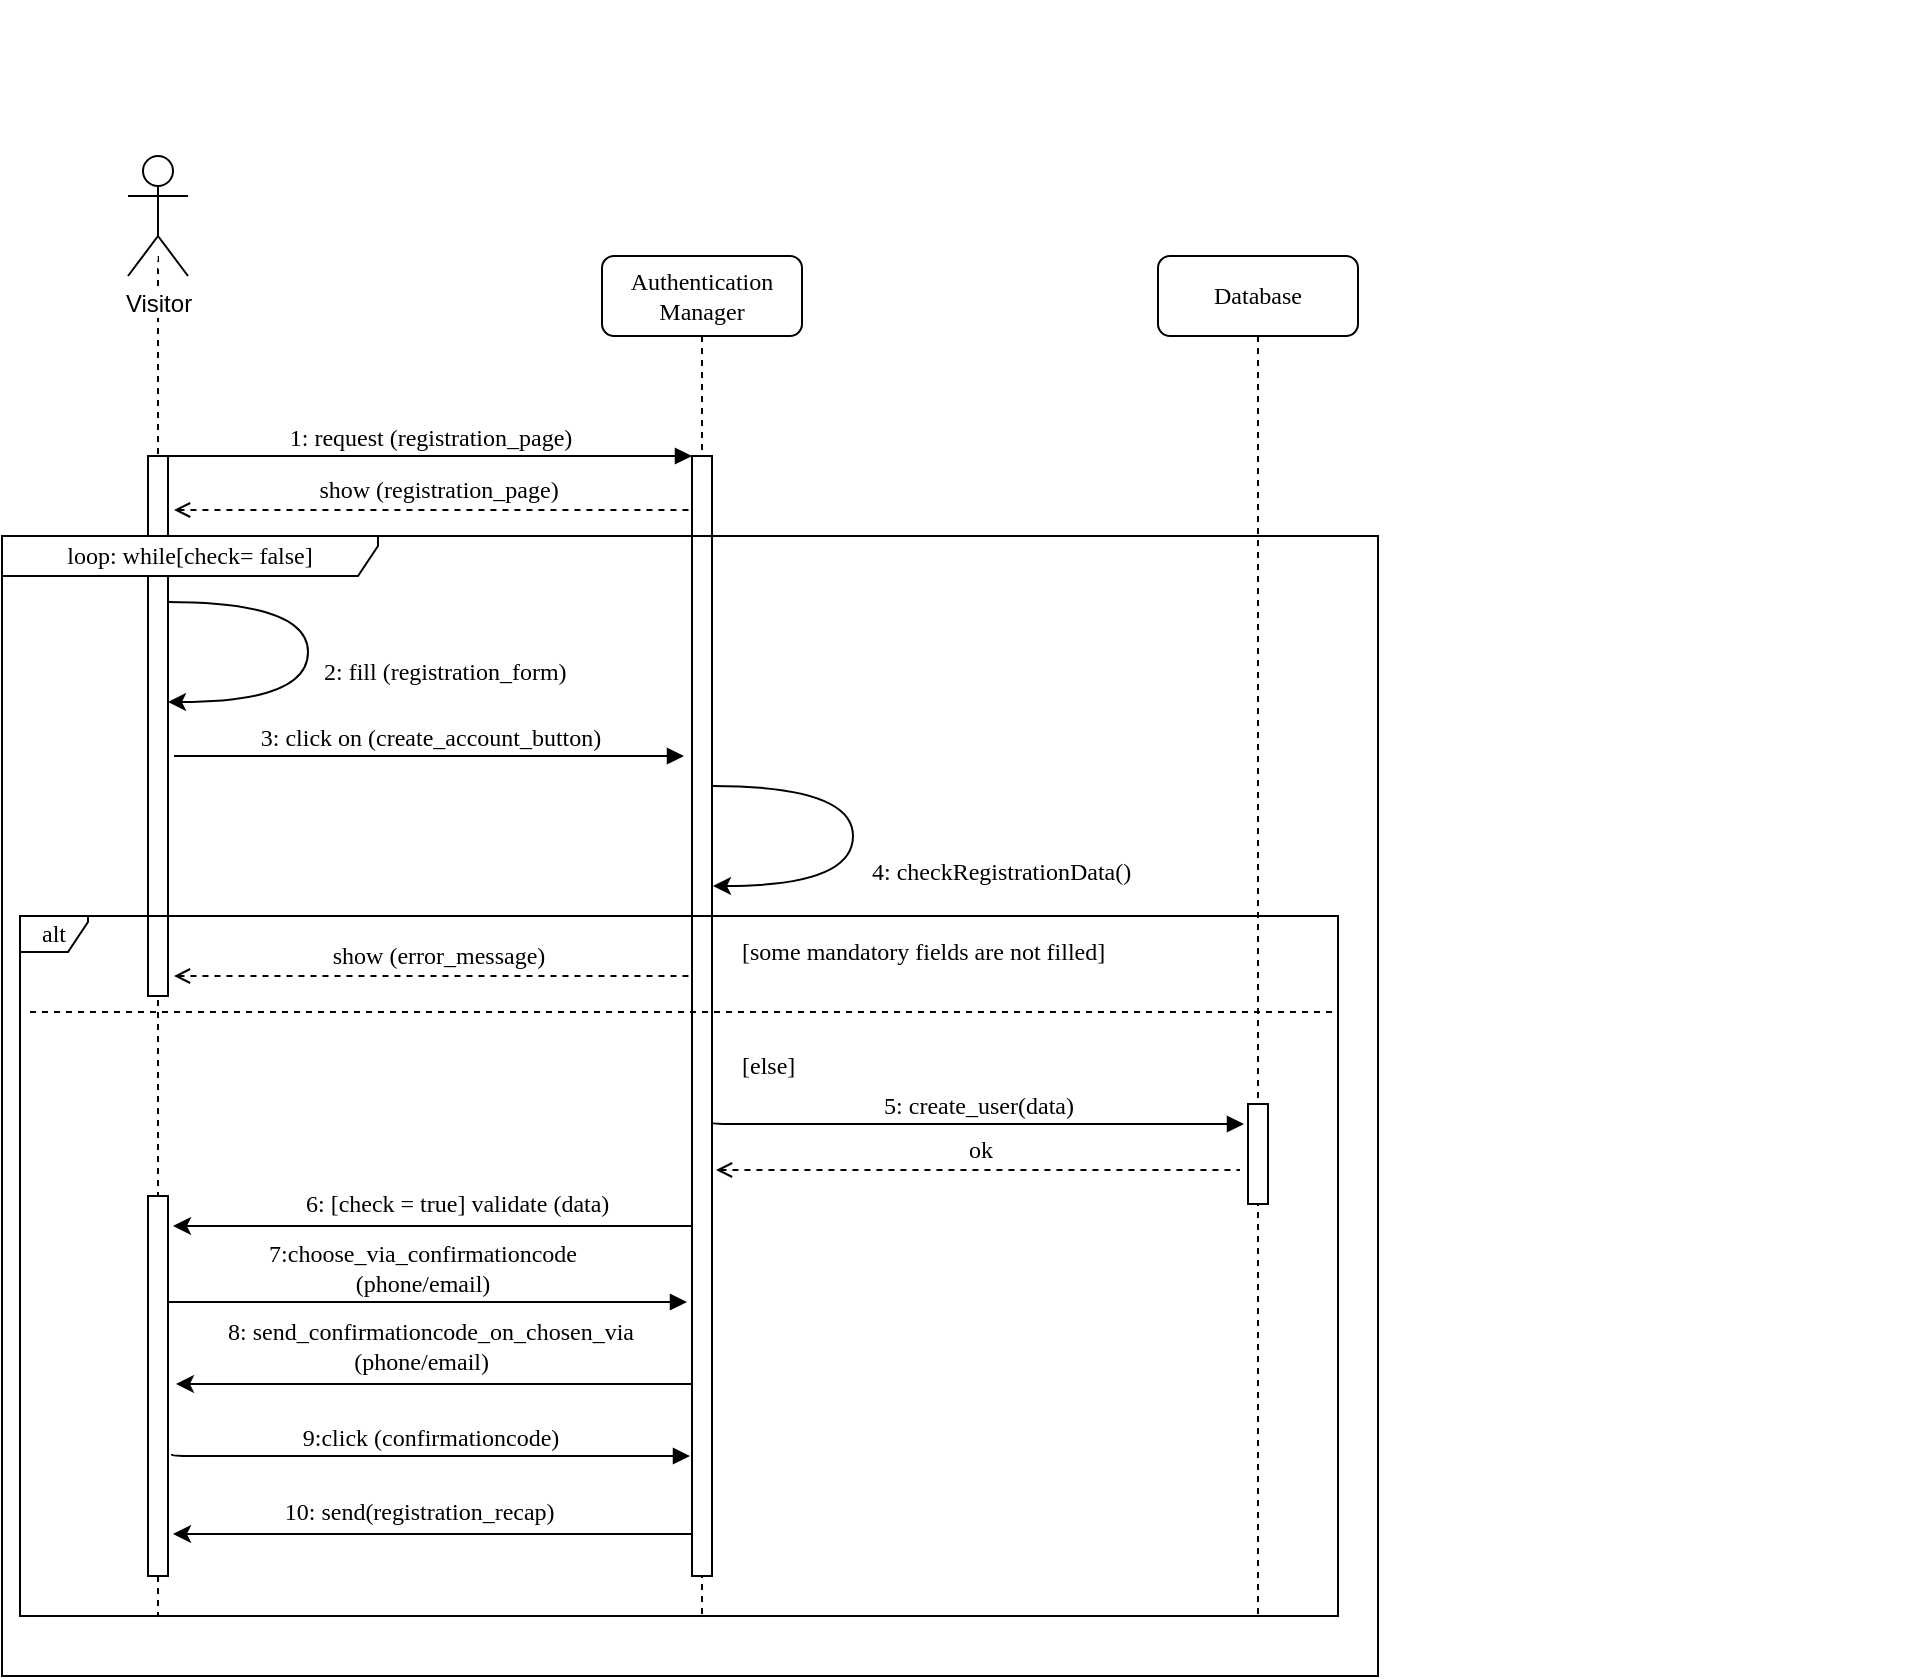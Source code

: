 <mxfile type="device" version="12.1.4" pages="1"><diagram id="13e1069c-82ec-6db2-03f1-153e76fe0fe0" name="Page-1"><mxGraphModel shadow="0" math="0" background="#ffffff" pageHeight="850" pageWidth="1100" pageScale="1" page="1" fold="1" arrows="1" connect="1" tooltips="1" guides="1" gridSize="10" dy="1371" dx="1024" grid="1"><root><mxCell id="0"/><mxCell id="1" parent="0"/><mxCell id="45o1ah1FTxN9ZP7xYf2N-38" value="" parent="1" style="endArrow=classic;html=1;fontFamily=Verdana;fontColor=#FFFFFF;" edge="1"><mxGeometry as="geometry" height="50" width="50" relative="1"><mxPoint as="sourcePoint" y="719" x="420.5"/><mxPoint as="targetPoint" y="719" x="157.5"/></mxGeometry></mxCell><mxCell id="45o1ah1FTxN9ZP7xYf2N-39" value="&lt;font color=&quot;#000000&quot;&gt;10: send(registration_recap)&lt;/font&gt;xt" parent="45o1ah1FTxN9ZP7xYf2N-38" style="text;html=1;resizable=0;points=[];align=center;verticalAlign=middle;labelBackgroundColor=none;fontFamily=Verdana;fontColor=#FFFFFF;" vertex="1" connectable="0"><mxGeometry as="geometry" relative="1" y="-3" x="-0.223"><mxPoint as="offset" y="-8" x="-34"/></mxGeometry></mxCell><mxCell id="45o1ah1FTxN9ZP7xYf2N-56" value="" parent="1" style="endArrow=none;dashed=1;html=1;fontColor=#FFFFFF;startArrow=open;startFill=0;" edge="1"><mxGeometry as="geometry" height="50" width="50" relative="1"><mxPoint as="sourcePoint" y="440" x="158"/><mxPoint as="targetPoint" y="440" x="420"/><Array as="points"><mxPoint y="440" x="328"/></Array></mxGeometry></mxCell><mxCell id="45o1ah1FTxN9ZP7xYf2N-57" value="&lt;font color=&quot;#000000&quot;&gt;show (error_message)&lt;/font&gt;" parent="45o1ah1FTxN9ZP7xYf2N-56" style="text;html=1;resizable=0;points=[];align=center;verticalAlign=middle;labelBackgroundColor=#ffffff;fontColor=#FFFFFF;fontFamily=Verdana;" vertex="1" connectable="0"><mxGeometry as="geometry" relative="1" y="58" x="0.45"><mxPoint as="offset" y="48" x="-58"/></mxGeometry></mxCell><mxCell id="45o1ah1FTxN9ZP7xYf2N-29" value="" parent="1" style="endArrow=classic;html=1;fontFamily=Verdana;fontColor=#FFFFFF;" edge="1"><mxGeometry as="geometry" height="50" width="50" relative="1"><mxPoint as="sourcePoint" y="644" x="422"/><mxPoint as="targetPoint" y="644" x="159"/></mxGeometry></mxCell><mxCell id="45o1ah1FTxN9ZP7xYf2N-30" value="&lt;font color=&quot;#000000&quot;&gt;8: send_confirmationcode_on_chosen_via&lt;br&gt;(phone/email)&lt;/font&gt;xt" parent="45o1ah1FTxN9ZP7xYf2N-29" style="text;html=1;resizable=0;points=[];align=center;verticalAlign=middle;labelBackgroundColor=none;fontFamily=Verdana;fontColor=#FFFFFF;" vertex="1" connectable="0"><mxGeometry as="geometry" relative="1" y="-3" x="-0.223"><mxPoint as="offset" y="-16" x="-34"/></mxGeometry></mxCell><mxCell id="45o1ah1FTxN9ZP7xYf2N-28" value="7:choose_via_confirmationcode&lt;br&gt;(phone/email)" parent="1" style="html=1;verticalAlign=bottom;endArrow=block;labelBackgroundColor=none;fontFamily=Verdana;fontSize=12;edgeStyle=elbowEdgeStyle;elbow=vertical;" edge="1"><mxGeometry as="geometry" relative="1"><mxPoint as="sourcePoint" y="603" x="148"/><mxPoint as="targetPoint" y="603" x="414.5"/><mxPoint as="offset"/></mxGeometry></mxCell><mxCell id="45o1ah1FTxN9ZP7xYf2N-25" value="" parent="1" style="endArrow=classic;html=1;fontFamily=Verdana;fontColor=#FFFFFF;" edge="1"><mxGeometry as="geometry" height="50" width="50" relative="1"><mxPoint as="sourcePoint" y="565" x="421"/><mxPoint as="targetPoint" y="565" x="157.5"/></mxGeometry></mxCell><mxCell id="45o1ah1FTxN9ZP7xYf2N-26" value="&lt;font color=&quot;#000000&quot;&gt;6: [check = true] validate (data)&lt;/font&gt;xt" parent="45o1ah1FTxN9ZP7xYf2N-25" style="text;html=1;resizable=0;points=[];align=center;verticalAlign=middle;labelBackgroundColor=none;fontFamily=Verdana;fontColor=#FFFFFF;" vertex="1" connectable="0"><mxGeometry as="geometry" relative="1" y="-3" x="-0.223"><mxPoint as="offset" y="-8" x="-15"/></mxGeometry></mxCell><mxCell id="45o1ah1FTxN9ZP7xYf2N-11" value="" parent="1" style="endArrow=none;dashed=1;html=1;fontColor=#FFFFFF;startArrow=open;startFill=0;" edge="1"><mxGeometry as="geometry" height="50" width="50" relative="1"><mxPoint as="sourcePoint" y="207" x="158"/><mxPoint as="targetPoint" y="207" x="420"/><Array as="points"><mxPoint y="207" x="328"/></Array></mxGeometry></mxCell><mxCell id="45o1ah1FTxN9ZP7xYf2N-12" value="&lt;font color=&quot;#000000&quot;&gt;show (registration_page)&lt;/font&gt;" parent="45o1ah1FTxN9ZP7xYf2N-11" style="text;html=1;resizable=0;points=[];align=center;verticalAlign=middle;labelBackgroundColor=#ffffff;fontColor=#FFFFFF;fontFamily=Verdana;" vertex="1" connectable="0"><mxGeometry as="geometry" relative="1" y="58" x="0.45"><mxPoint as="offset" y="48" x="-58"/></mxGeometry></mxCell><mxCell id="7baba1c4bc27f4b0-2" value="Authentication Manager" parent="1" style="shape=umlLifeline;perimeter=lifelinePerimeter;whiteSpace=wrap;html=1;container=1;collapsible=0;recursiveResize=0;outlineConnect=0;rounded=1;shadow=0;comic=0;labelBackgroundColor=none;strokeColor=#000000;strokeWidth=1;fillColor=#FFFFFF;fontFamily=Verdana;fontSize=12;fontColor=#000000;align=center;" vertex="1"><mxGeometry as="geometry" height="680" width="100" y="80" x="372"/></mxCell><mxCell id="7baba1c4bc27f4b0-3" value="Database" parent="1" style="shape=umlLifeline;perimeter=lifelinePerimeter;whiteSpace=wrap;html=1;container=1;collapsible=0;recursiveResize=0;outlineConnect=0;rounded=1;shadow=0;comic=0;labelBackgroundColor=none;strokeColor=#000000;strokeWidth=1;fillColor=#FFFFFF;fontFamily=Verdana;fontSize=12;fontColor=#000000;align=center;" vertex="1"><mxGeometry as="geometry" height="680" width="100" y="80" x="650"/></mxCell><mxCell id="7baba1c4bc27f4b0-13" value="" parent="7baba1c4bc27f4b0-3" style="html=1;points=[];perimeter=orthogonalPerimeter;rounded=0;shadow=0;comic=0;labelBackgroundColor=none;strokeColor=#000000;strokeWidth=1;fillColor=#FFFFFF;fontFamily=Verdana;fontSize=12;fontColor=#000000;align=center;" vertex="1"><mxGeometry as="geometry" height="50" width="10" y="424" x="45"/></mxCell><mxCell id="45o1ah1FTxN9ZP7xYf2N-21" value="&lt;font color=&quot;#000000&quot;&gt;4&lt;/font&gt;&lt;font color=&quot;#000000&quot;&gt;: checkRegistrationData()&lt;/font&gt;" parent="7baba1c4bc27f4b0-3" style="text;html=1;resizable=0;points=[];autosize=1;align=left;verticalAlign=top;spacingTop=-4;fontColor=#FFFFFF;fontFamily=Verdana;" vertex="1"><mxGeometry as="geometry" height="20" width="180" y="298" x="-145"/></mxCell><mxCell id="7baba1c4bc27f4b0-8" value=":Object" parent="1" style="shape=umlLifeline;perimeter=lifelinePerimeter;whiteSpace=wrap;html=1;container=1;collapsible=0;recursiveResize=0;outlineConnect=0;rounded=1;shadow=0;comic=0;labelBackgroundColor=none;strokeColor=#000000;strokeWidth=1;fillColor=#FFFFFF;fontFamily=Verdana;fontSize=12;fontColor=#FFFFFF;align=center;size=0;" vertex="1"><mxGeometry as="geometry" height="680" width="100" y="80" x="100"/></mxCell><mxCell id="7baba1c4bc27f4b0-9" value="" parent="7baba1c4bc27f4b0-8" style="html=1;points=[];perimeter=orthogonalPerimeter;rounded=0;shadow=0;comic=0;labelBackgroundColor=none;strokeColor=#000000;strokeWidth=1;fillColor=#FFFFFF;fontFamily=Verdana;fontSize=12;fontColor=#000000;align=center;" vertex="1"><mxGeometry as="geometry" height="270" width="10" y="100" x="45"/></mxCell><mxCell id="45o1ah1FTxN9ZP7xYf2N-1" value="Visitor" parent="7baba1c4bc27f4b0-8" style="shape=umlActor;verticalLabelPosition=bottom;labelBackgroundColor=#ffffff;verticalAlign=top;html=1;outlineConnect=0;" vertex="1"><mxGeometry as="geometry" height="60" width="30" y="-50" x="35"/></mxCell><mxCell id="45o1ah1FTxN9ZP7xYf2N-64" value="" parent="7baba1c4bc27f4b0-8" style="html=1;points=[];perimeter=orthogonalPerimeter;rounded=0;shadow=0;comic=0;labelBackgroundColor=none;strokeColor=#000000;strokeWidth=1;fillColor=#FFFFFF;fontFamily=Verdana;fontSize=12;fontColor=#000000;align=center;" vertex="1"><mxGeometry as="geometry" height="190" width="10" y="470" x="45"/></mxCell><mxCell id="7baba1c4bc27f4b0-11" value="1: request (registration_page)" parent="1" style="html=1;verticalAlign=bottom;endArrow=block;entryX=0;entryY=0;labelBackgroundColor=none;fontFamily=Verdana;fontSize=12;edgeStyle=elbowEdgeStyle;elbow=vertical;" edge="1" target="7baba1c4bc27f4b0-10" source="7baba1c4bc27f4b0-9"><mxGeometry as="geometry" relative="1"><mxPoint as="sourcePoint" y="190" x="220"/></mxGeometry></mxCell><mxCell id="45o1ah1FTxN9ZP7xYf2N-7" value="Text" parent="1" style="text;html=1;resizable=0;points=[];autosize=1;align=left;verticalAlign=top;spacingTop=-4;fontColor=#FFFFFF;" vertex="1"><mxGeometry as="geometry" height="20" width="40" y="104" x="167"/></mxCell><mxCell id="7baba1c4bc27f4b0-10" value="" parent="1" style="html=1;points=[];perimeter=orthogonalPerimeter;rounded=0;shadow=0;comic=0;labelBackgroundColor=none;strokeColor=#000000;strokeWidth=1;fillColor=#FFFFFF;fontFamily=Verdana;fontSize=12;fontColor=#000000;align=center;" vertex="1"><mxGeometry as="geometry" height="560" width="10" y="180" x="417"/></mxCell><mxCell id="45o1ah1FTxN9ZP7xYf2N-13" value="3: click on (create_account_button)" parent="1" style="html=1;verticalAlign=bottom;endArrow=block;labelBackgroundColor=none;fontFamily=Verdana;fontSize=12;edgeStyle=elbowEdgeStyle;elbow=vertical;" edge="1"><mxGeometry as="geometry" relative="1"><mxPoint as="sourcePoint" y="330" x="158"/><mxPoint as="targetPoint" y="330" x="413"/></mxGeometry></mxCell><mxCell id="45o1ah1FTxN9ZP7xYf2N-16" value="" parent="1" style="endArrow=classic;html=1;fontColor=#FFFFFF;curved=1;" edge="1"><mxGeometry as="geometry" height="50" width="50" relative="1"><mxPoint as="sourcePoint" y="253" x="154.5"/><mxPoint as="targetPoint" y="303" x="155"/><Array as="points"><mxPoint y="253" x="225"/><mxPoint y="303" x="225"/></Array></mxGeometry></mxCell><mxCell id="45o1ah1FTxN9ZP7xYf2N-17" value="&lt;font color=&quot;#000000&quot;&gt;2&lt;/font&gt;&lt;font color=&quot;#000000&quot;&gt;: fill (registration_form)&lt;/font&gt;" parent="1" style="text;html=1;resizable=0;points=[];autosize=1;align=left;verticalAlign=top;spacingTop=-4;fontColor=#FFFFFF;fontFamily=Verdana;" vertex="1"><mxGeometry as="geometry" height="20" width="140" y="278" x="231"/></mxCell><mxCell id="45o1ah1FTxN9ZP7xYf2N-20" value="" parent="1" style="endArrow=classic;html=1;fontColor=#FFFFFF;curved=1;" edge="1"><mxGeometry as="geometry" height="50" width="50" relative="1"><mxPoint as="sourcePoint" y="345" x="427"/><mxPoint as="targetPoint" y="395" x="427.5"/><Array as="points"><mxPoint y="345" x="497.5"/><mxPoint y="395" x="497.5"/></Array></mxGeometry></mxCell><mxCell id="45o1ah1FTxN9ZP7xYf2N-32" value="9:click (confirmationcode)" parent="1" style="html=1;verticalAlign=bottom;endArrow=block;labelBackgroundColor=none;fontFamily=Verdana;fontSize=12;edgeStyle=elbowEdgeStyle;elbow=vertical;exitX=-0.36;exitY=0.877;exitDx=0;exitDy=0;exitPerimeter=0;" edge="1"><mxGeometry as="geometry" relative="1"><mxPoint as="sourcePoint" y="679" x="157"/><mxPoint as="targetPoint" y="680" x="416"/><mxPoint as="offset"/><Array as="points"><mxPoint y="680" x="141"/></Array></mxGeometry></mxCell><mxCell id="45o1ah1FTxN9ZP7xYf2N-37" value="Text" parent="1" style="text;html=1;resizable=0;points=[];autosize=1;align=left;verticalAlign=top;spacingTop=-4;fontFamily=Verdana;fontColor=#FFFFFF;" vertex="1"><mxGeometry as="geometry" height="20" width="40" y="382" x="271"/></mxCell><mxCell id="45o1ah1FTxN9ZP7xYf2N-40" value="Text" parent="1" style="text;html=1;resizable=0;points=[];autosize=1;align=left;verticalAlign=top;spacingTop=-4;fontFamily=Verdana;fontColor=#FFFFFF;" vertex="1"><mxGeometry as="geometry" height="20" width="40" y="382" x="984"/></mxCell><mxCell id="45o1ah1FTxN9ZP7xYf2N-41" value="Text" parent="1" style="text;html=1;resizable=0;points=[];autosize=1;align=left;verticalAlign=top;spacingTop=-4;fontFamily=Verdana;fontColor=#FFFFFF;" vertex="1"><mxGeometry as="geometry" height="20" width="40" y="168" x="984"/></mxCell><mxCell id="45o1ah1FTxN9ZP7xYf2N-42" value="Text" parent="1" style="text;html=1;resizable=0;points=[];autosize=1;align=left;verticalAlign=top;spacingTop=-4;fontFamily=Verdana;fontColor=#FFFFFF;" vertex="1"><mxGeometry as="geometry" height="20" width="40" y="10" x="984"/></mxCell><mxCell id="45o1ah1FTxN9ZP7xYf2N-43" value="Text" parent="1" style="text;html=1;resizable=0;points=[];autosize=1;align=left;verticalAlign=top;spacingTop=-4;fontFamily=Verdana;fontColor=#FFFFFF;" vertex="1"><mxGeometry as="geometry" height="20" width="40" y="159" x="780"/></mxCell><mxCell id="45o1ah1FTxN9ZP7xYf2N-44" value="Text" parent="1" style="text;html=1;resizable=0;points=[];autosize=1;align=left;verticalAlign=top;spacingTop=-4;fontFamily=Verdana;fontColor=#FFFFFF;" vertex="1"><mxGeometry as="geometry" height="20" width="40" y="-48" x="778"/></mxCell><mxCell id="45o1ah1FTxN9ZP7xYf2N-45" value="Text" parent="1" style="text;html=1;resizable=0;points=[];autosize=1;align=left;verticalAlign=top;spacingTop=-4;fontFamily=Verdana;fontColor=#FFFFFF;" vertex="1"><mxGeometry as="geometry" height="20" width="40" y="67" x="778"/></mxCell><mxCell id="45o1ah1FTxN9ZP7xYf2N-54" value="" parent="1" style="endArrow=none;dashed=1;html=1;fontFamily=Verdana;fontColor=#FFFFFF;" edge="1"><mxGeometry as="geometry" height="50" width="50" relative="1"><mxPoint as="sourcePoint" y="458" x="86"/><mxPoint as="targetPoint" y="458" x="740"/></mxGeometry></mxCell><mxCell id="45o1ah1FTxN9ZP7xYf2N-55" value="&lt;font color=&quot;#000000&quot;&gt;[some mandatory fields are not filled]&lt;/font&gt;" parent="1" style="text;html=1;resizable=0;points=[];autosize=1;align=left;verticalAlign=top;spacingTop=-4;fontFamily=Verdana;fontColor=#FFFFFF;" vertex="1"><mxGeometry as="geometry" height="20" width="240" y="418" x="440"/></mxCell><mxCell id="45o1ah1FTxN9ZP7xYf2N-58" value="&lt;font color=&quot;#000000&quot;&gt;[else]&lt;/font&gt;" parent="1" style="text;html=1;resizable=0;points=[];autosize=1;align=left;verticalAlign=top;spacingTop=-4;fontFamily=Verdana;fontColor=#FFFFFF;" vertex="1"><mxGeometry as="geometry" height="20" width="50" y="475" x="440"/></mxCell><mxCell id="45o1ah1FTxN9ZP7xYf2N-61" value="5: create_user(data)" parent="1" style="html=1;verticalAlign=bottom;endArrow=block;labelBackgroundColor=none;fontFamily=Verdana;fontSize=12;edgeStyle=elbowEdgeStyle;elbow=vertical;exitX=-0.36;exitY=0.877;exitDx=0;exitDy=0;exitPerimeter=0;entryX=0.5;entryY=0.22;entryDx=0;entryDy=0;entryPerimeter=0;" edge="1"><mxGeometry as="geometry" relative="1"><mxPoint as="sourcePoint" y="513" x="427"/><mxPoint as="targetPoint" y="514" x="693"/><mxPoint as="offset"/><Array as="points"><mxPoint y="514" x="411"/></Array></mxGeometry></mxCell><mxCell id="45o1ah1FTxN9ZP7xYf2N-62" value="" parent="1" style="endArrow=none;dashed=1;html=1;fontColor=#FFFFFF;startArrow=open;startFill=0;" edge="1"><mxGeometry as="geometry" height="50" width="50" relative="1"><mxPoint as="sourcePoint" y="537" x="429"/><mxPoint as="targetPoint" y="537" x="691"/><Array as="points"><mxPoint y="537" x="599"/></Array></mxGeometry></mxCell><mxCell id="45o1ah1FTxN9ZP7xYf2N-63" value="&lt;font color=&quot;#000000&quot;&gt;ok&lt;/font&gt;" parent="45o1ah1FTxN9ZP7xYf2N-62" style="text;html=1;resizable=0;points=[];align=center;verticalAlign=middle;labelBackgroundColor=#ffffff;fontColor=#FFFFFF;fontFamily=Verdana;" vertex="1" connectable="0"><mxGeometry as="geometry" relative="1" y="58" x="0.45"><mxPoint as="offset" y="48" x="-58"/></mxGeometry></mxCell><mxCell id="45o1ah1FTxN9ZP7xYf2N-52" value="&lt;font color=&quot;#000000&quot;&gt;alt&lt;/font&gt;" parent="1" style="shape=umlFrame;whiteSpace=wrap;html=1;labelBackgroundColor=none;fontFamily=Verdana;fontColor=#FFFFFF;width=34;height=18;" vertex="1"><mxGeometry as="geometry" height="350" width="659" y="410" x="81"/></mxCell><mxCell id="45o1ah1FTxN9ZP7xYf2N-48" value="&lt;font color=&quot;#000000&quot;&gt;loop: while[check= false]&lt;/font&gt;" parent="1" style="shape=umlFrame;whiteSpace=wrap;html=1;labelBackgroundColor=none;fontFamily=Verdana;fontColor=#FFFFFF;width=188;height=20;" vertex="1"><mxGeometry as="geometry" height="570" width="688" y="220" x="72"/></mxCell></root></mxGraphModel></diagram></mxfile>
